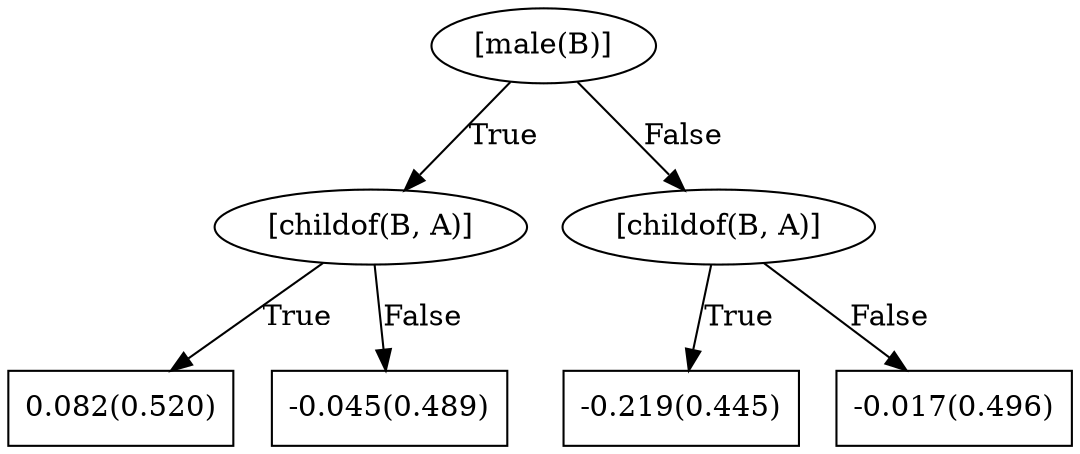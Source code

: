 digraph G{ 
1[label = "[male(B)]"];
1 -> 2[label="True"];
1 -> 3[label="False"];
2[label = "[childof(B, A)]"];
2 -> 4[label="True"];
2 -> 5[label="False"];
4[shape = box,label = "0.082(0.520)"];
5[shape = box,label = "-0.045(0.489)"];
3[label = "[childof(B, A)]"];
3 -> 6[label="True"];
3 -> 7[label="False"];
6[shape = box,label = "-0.219(0.445)"];
7[shape = box,label = "-0.017(0.496)"];
}
